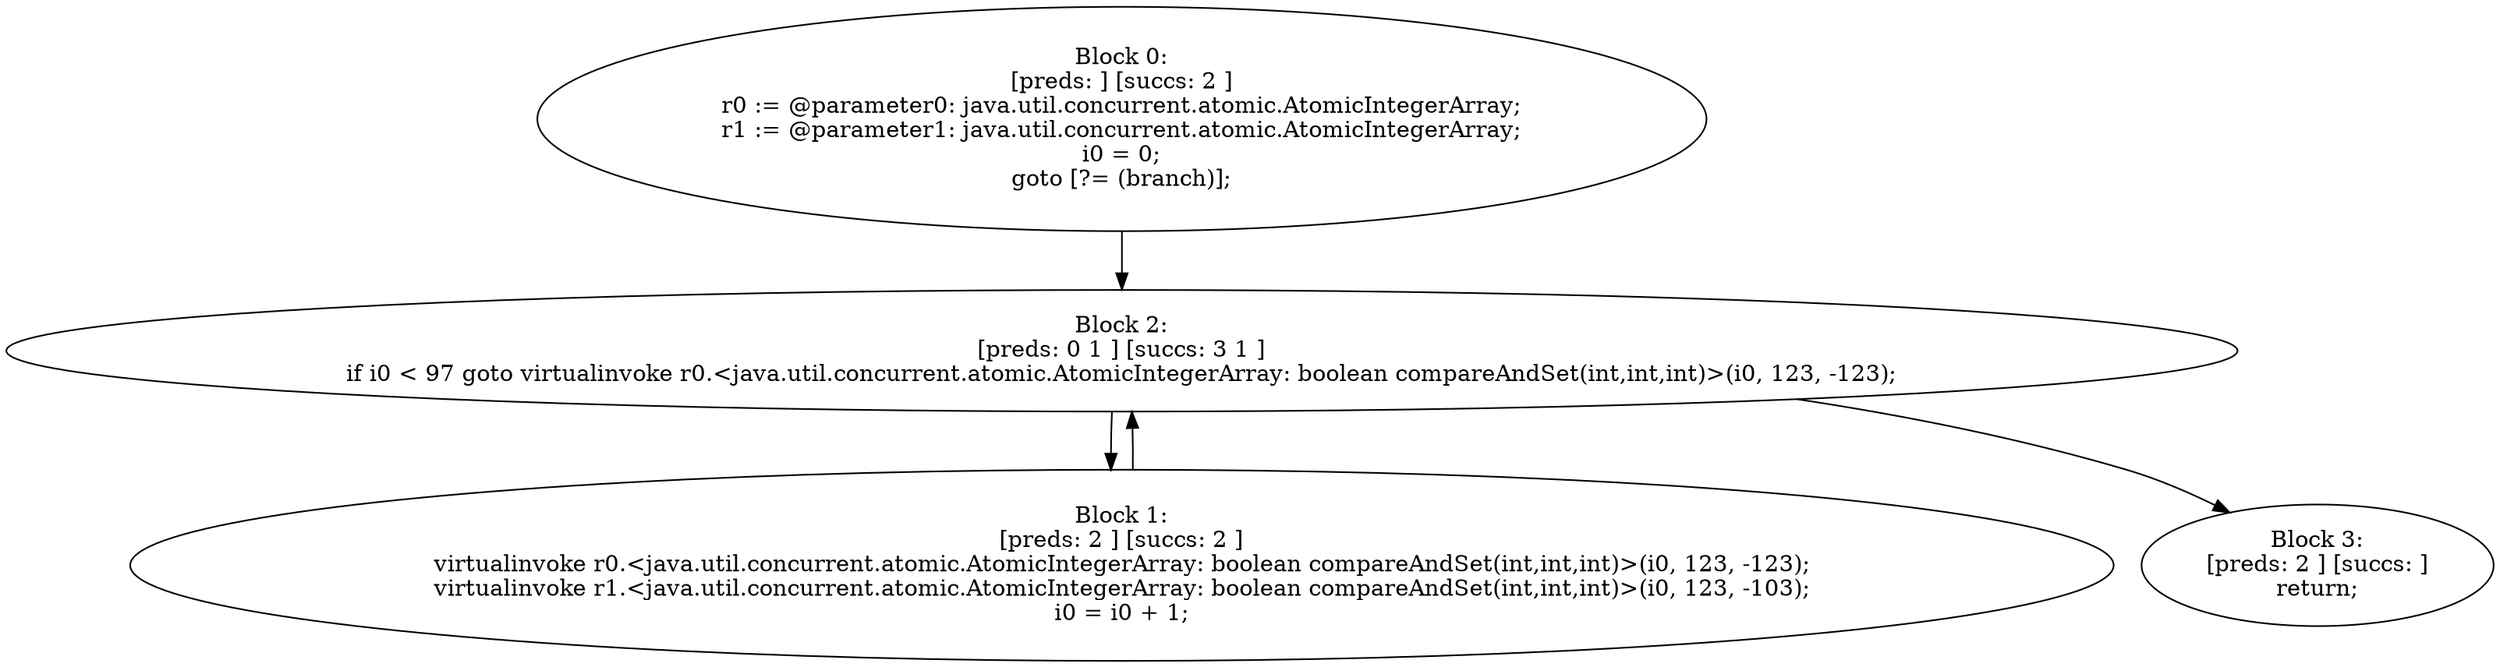 digraph "unitGraph" {
    "Block 0:
[preds: ] [succs: 2 ]
r0 := @parameter0: java.util.concurrent.atomic.AtomicIntegerArray;
r1 := @parameter1: java.util.concurrent.atomic.AtomicIntegerArray;
i0 = 0;
goto [?= (branch)];
"
    "Block 1:
[preds: 2 ] [succs: 2 ]
virtualinvoke r0.<java.util.concurrent.atomic.AtomicIntegerArray: boolean compareAndSet(int,int,int)>(i0, 123, -123);
virtualinvoke r1.<java.util.concurrent.atomic.AtomicIntegerArray: boolean compareAndSet(int,int,int)>(i0, 123, -103);
i0 = i0 + 1;
"
    "Block 2:
[preds: 0 1 ] [succs: 3 1 ]
if i0 < 97 goto virtualinvoke r0.<java.util.concurrent.atomic.AtomicIntegerArray: boolean compareAndSet(int,int,int)>(i0, 123, -123);
"
    "Block 3:
[preds: 2 ] [succs: ]
return;
"
    "Block 0:
[preds: ] [succs: 2 ]
r0 := @parameter0: java.util.concurrent.atomic.AtomicIntegerArray;
r1 := @parameter1: java.util.concurrent.atomic.AtomicIntegerArray;
i0 = 0;
goto [?= (branch)];
"->"Block 2:
[preds: 0 1 ] [succs: 3 1 ]
if i0 < 97 goto virtualinvoke r0.<java.util.concurrent.atomic.AtomicIntegerArray: boolean compareAndSet(int,int,int)>(i0, 123, -123);
";
    "Block 1:
[preds: 2 ] [succs: 2 ]
virtualinvoke r0.<java.util.concurrent.atomic.AtomicIntegerArray: boolean compareAndSet(int,int,int)>(i0, 123, -123);
virtualinvoke r1.<java.util.concurrent.atomic.AtomicIntegerArray: boolean compareAndSet(int,int,int)>(i0, 123, -103);
i0 = i0 + 1;
"->"Block 2:
[preds: 0 1 ] [succs: 3 1 ]
if i0 < 97 goto virtualinvoke r0.<java.util.concurrent.atomic.AtomicIntegerArray: boolean compareAndSet(int,int,int)>(i0, 123, -123);
";
    "Block 2:
[preds: 0 1 ] [succs: 3 1 ]
if i0 < 97 goto virtualinvoke r0.<java.util.concurrent.atomic.AtomicIntegerArray: boolean compareAndSet(int,int,int)>(i0, 123, -123);
"->"Block 3:
[preds: 2 ] [succs: ]
return;
";
    "Block 2:
[preds: 0 1 ] [succs: 3 1 ]
if i0 < 97 goto virtualinvoke r0.<java.util.concurrent.atomic.AtomicIntegerArray: boolean compareAndSet(int,int,int)>(i0, 123, -123);
"->"Block 1:
[preds: 2 ] [succs: 2 ]
virtualinvoke r0.<java.util.concurrent.atomic.AtomicIntegerArray: boolean compareAndSet(int,int,int)>(i0, 123, -123);
virtualinvoke r1.<java.util.concurrent.atomic.AtomicIntegerArray: boolean compareAndSet(int,int,int)>(i0, 123, -103);
i0 = i0 + 1;
";
}
